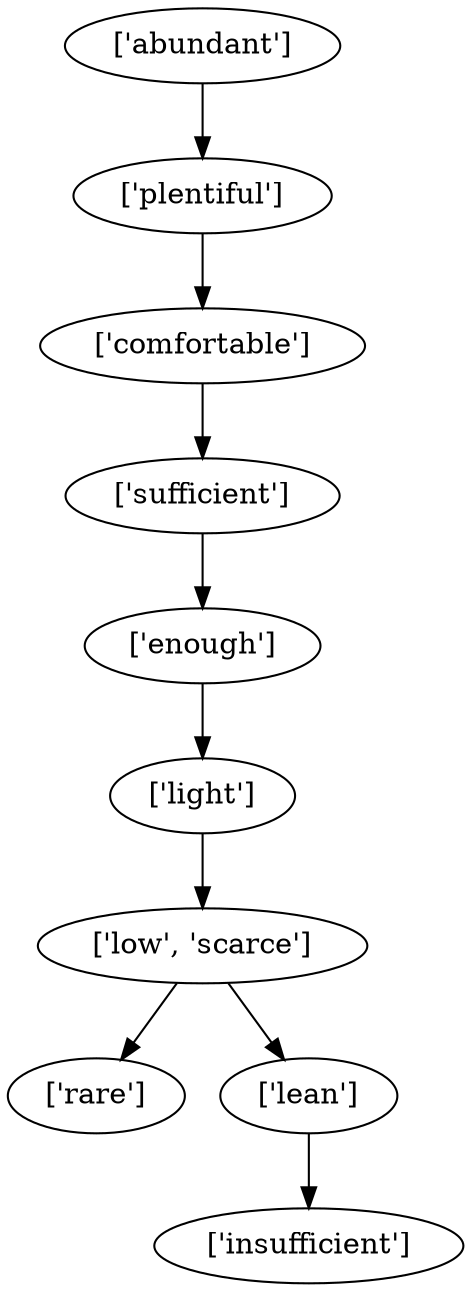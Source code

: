 strict digraph  {
	"['sufficient']" -> "['enough']";
	"['enough']" -> "['light']";
	"['light']" -> "['low', 'scarce']";
	"['low', 'scarce']" -> "['rare']";
	"['low', 'scarce']" -> "['lean']";
	"['comfortable']" -> "['sufficient']";
	"['abundant']" -> "['plentiful']";
	"['plentiful']" -> "['comfortable']";
	"['lean']" -> "['insufficient']";
}
